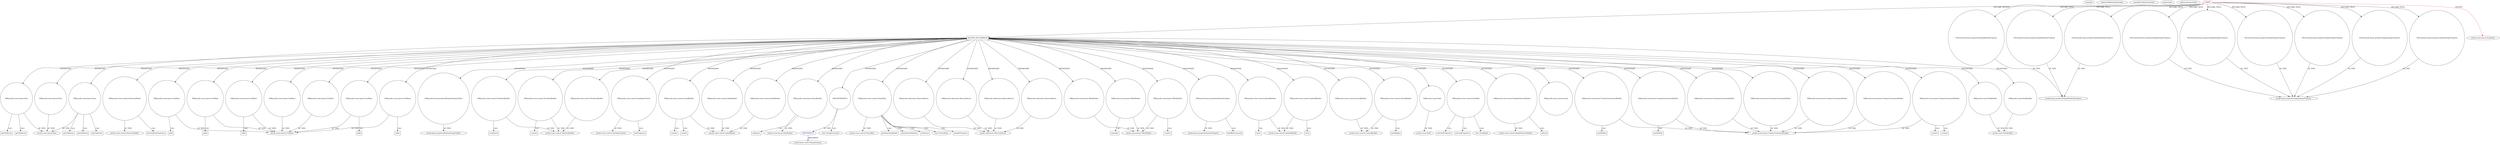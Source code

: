 digraph {
baseInfo[graphId=4319,category="pattern",isAnonymous=false,possibleRelation=true]
frameworkRelatedTypesInfo[0="javafx.scene.layout.StackPane"]
possibleCollaborationsInfo[0="4319~INSTANTIATION-CLIENT_METHOD_DECLARATION-~javafx.scene.layout.StackPane ~javafx.beans.value.ChangeListener ~false~true"]
patternInfo[frequency=2.0,patternRootClient=0]
patternInstancesInfo[0="SaiPradeepDandem-javafx2-gradient-builder~/SaiPradeepDandem-javafx2-gradient-builder/javafx2-gradient-builder-master/src/main/java/com/javafx/gradientbuilder/application/RadialSettingsLayout.java~RadialSettingsLayout~1170",1="SaiPradeepDandem-javafx2-gradient-builder~/SaiPradeepDandem-javafx2-gradient-builder/javafx2-gradient-builder-master/src/main/java/com/javafx/gradientbuilder/application/LinearSettingsLayout.java~LinearSettingsLayout~1172"]
460[label="javafx.scene.layout.ColumnConstraintsBuilder",vertexType="FRAMEWORK_CLASS_TYPE",isFrameworkType=false]
461[label="VAR:javafx.scene.layout.ColumnConstraintsBuilder",vertexType="VARIABLE_EXPRESION",isFrameworkType=false,shape=circle]
462[label="minWidth()",vertexType="INSIDE_CALL",isFrameworkType=false,shape=box]
56[label="METHOD_DECLARATION",vertexType="CLIENT_METHOD_DECLARATION",isFrameworkType=false,shape=box]
0[label="CLIENT",vertexType="ROOT_CLIENT_CLASS_DECLARATION",isFrameworkType=false,color=red]
99[label="VAR:javafx.scene.NodeBuilder",vertexType="VARIABLE_EXPRESION",isFrameworkType=false,shape=circle]
292[label="VAR:javafx.scene.NodeBuilder",vertexType="VARIABLE_EXPRESION",isFrameworkType=false,shape=circle]
322[label="VAR:javafx.scene.layout.Pane",vertexType="VARIABLE_EXPRESION",isFrameworkType=false,shape=circle]
423[label="VAR:javafx.scene.layout.Pane",vertexType="VARIABLE_EXPRESION",isFrameworkType=false,shape=circle]
93[label="VAR:javafx.scene.layout.Pane",vertexType="VARIABLE_EXPRESION",isFrameworkType=false,shape=circle]
394[label="VAR:javafx.scene.control.SelectionModel",vertexType="VARIABLE_EXPRESION",isFrameworkType=false,shape=circle]
426[label="VAR:javafx.scene.layout.GridPane",vertexType="VARIABLE_EXPRESION",isFrameworkType=false,shape=circle]
399[label="VAR:javafx.scene.layout.GridPane",vertexType="VARIABLE_EXPRESION",isFrameworkType=false,shape=circle]
408[label="VAR:javafx.scene.layout.GridPane",vertexType="VARIABLE_EXPRESION",isFrameworkType=false,shape=circle]
206[label="VAR:javafx.scene.layout.GridPane",vertexType="VARIABLE_EXPRESION",isFrameworkType=false,shape=circle]
135[label="VAR:javafx.scene.layout.GridPane",vertexType="VARIABLE_EXPRESION",isFrameworkType=false,shape=circle]
449[label="VAR:javafx.scene.layout.GridPane",vertexType="VARIABLE_EXPRESION",isFrameworkType=false,shape=circle]
169[label="VAR:javafx.scene.layout.GridPane",vertexType="VARIABLE_EXPRESION",isFrameworkType=false,shape=circle]
192[label="VAR:javafx.beans.property.BooleanPropertyBase",vertexType="VARIABLE_EXPRESION",isFrameworkType=false,shape=circle]
81[label="VAR:javafx.scene.control.TextAreaBuilder",vertexType="VARIABLE_EXPRESION",isFrameworkType=false,shape=circle]
72[label="VAR:javafx.scene.control.TextAreaBuilder",vertexType="VARIABLE_EXPRESION",isFrameworkType=false,shape=circle]
69[label="VAR:javafx.scene.control.TextAreaBuilder",vertexType="VARIABLE_EXPRESION",isFrameworkType=false,shape=circle]
87[label="VAR:javafx.scene.control.TextInputControl",vertexType="VARIABLE_EXPRESION",isFrameworkType=false,shape=circle]
10[label="FIELD:javafx.beans.property.SimpleBooleanProperty",vertexType="FIELD_DECLARATION",isFrameworkType=false,shape=circle]
89[label="javafx.scene.control.TextInputControl",vertexType="FRAMEWORK_CLASS_TYPE",isFrameworkType=false]
12[label="FIELD:javafx.beans.property.SimpleBooleanProperty",vertexType="FIELD_DECLARATION",isFrameworkType=false,shape=circle]
16[label="FIELD:javafx.beans.property.SimpleBooleanProperty",vertexType="FIELD_DECLARATION",isFrameworkType=false,shape=circle]
57[label="VAR:javafx.scene.control.LabelBuilder",vertexType="VARIABLE_EXPRESION",isFrameworkType=false,shape=circle]
66[label="VAR:javafx.scene.control.LabelBuilder",vertexType="VARIABLE_EXPRESION",isFrameworkType=false,shape=circle]
96[label="VAR:javafx.scene.control.LabelBuilder",vertexType="VARIABLE_EXPRESION",isFrameworkType=false,shape=circle]
73[label="wrapText()",vertexType="INSIDE_CALL",isFrameworkType=false,shape=box]
409[label="add()",vertexType="INSIDE_CALL",isFrameworkType=false,shape=box]
400[label="add()",vertexType="INSIDE_CALL",isFrameworkType=false,shape=box]
427[label="add()",vertexType="INSIDE_CALL",isFrameworkType=false,shape=box]
170[label="add()",vertexType="INSIDE_CALL",isFrameworkType=false,shape=box]
136[label="add()",vertexType="INSIDE_CALL",isFrameworkType=false,shape=box]
351[label="VAR:javafx.scene.layout.PaneBuilder",vertexType="VARIABLE_EXPRESION",isFrameworkType=false,shape=circle]
352[label="children()",vertexType="INSIDE_CALL",isFrameworkType=false,shape=box]
62[label="javafx.scene.NodeBuilder",vertexType="FRAMEWORK_CLASS_TYPE",isFrameworkType=false]
319[label="VAR:ANONYMOUS",vertexType="VARIABLE_EXPRESION",isFrameworkType=false,shape=circle]
95[label="javafx.scene.layout.Pane",vertexType="FRAMEWORK_CLASS_TYPE",isFrameworkType=false]
375[label="VAR:javafx.scene.control.ChoiceBox",vertexType="VARIABLE_EXPRESION",isFrameworkType=false,shape=circle]
376[label="javafx.scene.control.ChoiceBox",vertexType="FRAMEWORK_CLASS_TYPE",isFrameworkType=false]
398[label="getSelectionModel()",vertexType="INSIDE_CALL",isFrameworkType=false,shape=box]
393[label="getSelectionModel()",vertexType="INSIDE_CALL",isFrameworkType=false,shape=box]
388[label="setItems()",vertexType="INSIDE_CALL",isFrameworkType=false,shape=box]
71[label="javafx.scene.control.TextAreaBuilder",vertexType="FRAMEWORK_CLASS_TYPE",isFrameworkType=false]
478[label="VAR:javafx.scene.layout.ColumnConstraintsBuilder",vertexType="VARIABLE_EXPRESION",isFrameworkType=false,shape=circle]
470[label="VAR:javafx.scene.layout.ColumnConstraintsBuilder",vertexType="VARIABLE_EXPRESION",isFrameworkType=false,shape=circle]
467[label="VAR:javafx.scene.layout.ColumnConstraintsBuilder",vertexType="VARIABLE_EXPRESION",isFrameworkType=false,shape=circle]
475[label="VAR:javafx.scene.layout.ColumnConstraintsBuilder",vertexType="VARIABLE_EXPRESION",isFrameworkType=false,shape=circle]
464[label="VAR:javafx.scene.layout.ColumnConstraintsBuilder",vertexType="VARIABLE_EXPRESION",isFrameworkType=false,shape=circle]
458[label="VAR:javafx.scene.layout.ColumnConstraintsBuilder",vertexType="VARIABLE_EXPRESION",isFrameworkType=false,shape=circle]
452[label="VAR:javafx.collections.ObservableList",vertexType="VARIABLE_EXPRESION",isFrameworkType=false,shape=circle]
107[label="VAR:javafx.collections.ObservableList",vertexType="VARIABLE_EXPRESION",isFrameworkType=false,shape=circle]
90[label="VAR:javafx.collections.ObservableList",vertexType="VARIABLE_EXPRESION",isFrameworkType=false,shape=circle]
420[label="VAR:javafx.collections.ObservableList",vertexType="VARIABLE_EXPRESION",isFrameworkType=false,shape=circle]
20[label="FIELD:javafx.beans.property.SimpleIntegerProperty",vertexType="FIELD_DECLARATION",isFrameworkType=false,shape=circle]
18[label="FIELD:javafx.beans.property.SimpleIntegerProperty",vertexType="FIELD_DECLARATION",isFrameworkType=false,shape=circle]
6[label="FIELD:javafx.beans.property.SimpleIntegerProperty",vertexType="FIELD_DECLARATION",isFrameworkType=false,shape=circle]
8[label="FIELD:javafx.beans.property.SimpleIntegerProperty",vertexType="FIELD_DECLARATION",isFrameworkType=false,shape=circle]
4[label="FIELD:javafx.beans.property.SimpleIntegerProperty",vertexType="FIELD_DECLARATION",isFrameworkType=false,shape=circle]
2[label="FIELD:javafx.beans.property.SimpleIntegerProperty",vertexType="FIELD_DECLARATION",isFrameworkType=false,shape=circle]
414[label="VAR:javafx.scene.layout.VBoxBuilder",vertexType="VARIABLE_EXPRESION",isFrameworkType=false,shape=circle]
415[label="spacing()",vertexType="INSIDE_CALL",isFrameworkType=false,shape=box]
411[label="VAR:javafx.scene.layout.VBoxBuilder",vertexType="VARIABLE_EXPRESION",isFrameworkType=false,shape=circle]
417[label="VAR:javafx.scene.layout.VBoxBuilder",vertexType="VARIABLE_EXPRESION",isFrameworkType=false,shape=circle]
126[label="javafx.beans.property.BooleanPropertyBase",vertexType="FRAMEWORK_CLASS_TYPE",isFrameworkType=false]
11[label="javafx.beans.property.SimpleBooleanProperty",vertexType="FRAMEWORK_CLASS_TYPE",isFrameworkType=false]
320[label="ANONYMOUS",vertexType="REFERENCE_ANONYMOUS_DECLARATION",isFrameworkType=false,color=blue]
59[label="javafx.scene.control.LabelBuilder",vertexType="FRAMEWORK_CLASS_TYPE",isFrameworkType=false]
92[label="javafx.collections.ObservableList",vertexType="FRAMEWORK_INTERFACE_TYPE",isFrameworkType=false]
3[label="javafx.beans.property.SimpleIntegerProperty",vertexType="FRAMEWORK_CLASS_TYPE",isFrameworkType=false]
474[label="create()",vertexType="INSIDE_CALL",isFrameworkType=false,shape=box]
482[label="create()",vertexType="INSIDE_CALL",isFrameworkType=false,shape=box]
106[label="create()",vertexType="INSIDE_CALL",isFrameworkType=false,shape=box]
150[label="VAR:javafx.beans.property.BooleanProperty",vertexType="VARIABLE_EXPRESION",isFrameworkType=false,shape=circle]
151[label="bindBidirectional()",vertexType="INSIDE_CALL",isFrameworkType=false,shape=box]
117[label="javafx.beans.property.BooleanProperty",vertexType="FRAMEWORK_CLASS_TYPE",isFrameworkType=false]
82[label="create()",vertexType="INSIDE_CALL",isFrameworkType=false,shape=box]
418[label="create()",vertexType="INSIDE_CALL",isFrameworkType=false,shape=box]
67[label="create()",vertexType="INSIDE_CALL",isFrameworkType=false,shape=box]
336[label="getChildren()",vertexType="INSIDE_CALL",isFrameworkType=false,shape=box]
111[label="getChildren()",vertexType="INSIDE_CALL",isFrameworkType=false,shape=box]
332[label="getChildren()",vertexType="INSIDE_CALL",isFrameworkType=false,shape=box]
94[label="getChildren()",vertexType="INSIDE_CALL",isFrameworkType=false,shape=box]
323[label="getChildren()",vertexType="INSIDE_CALL",isFrameworkType=false,shape=box]
396[label="javafx.scene.control.SelectionModel",vertexType="FRAMEWORK_CLASS_TYPE",isFrameworkType=false]
63[label="VAR:javafx.scene.control.LabeledBuilder",vertexType="VARIABLE_EXPRESION",isFrameworkType=false,shape=circle]
65[label="javafx.scene.control.LabeledBuilder",vertexType="FRAMEWORK_CLASS_TYPE",isFrameworkType=false]
64[label="text()",vertexType="INSIDE_CALL",isFrameworkType=false,shape=box]
289[label="VAR:javafx.scene.control.LabeledBuilder",vertexType="VARIABLE_EXPRESION",isFrameworkType=false,shape=circle]
290[label="text()",vertexType="INSIDE_CALL",isFrameworkType=false,shape=box]
75[label="VAR:javafx.scene.control.ControlBuilder",vertexType="VARIABLE_EXPRESION",isFrameworkType=false,shape=circle]
77[label="javafx.scene.control.ControlBuilder",vertexType="FRAMEWORK_CLASS_TYPE",isFrameworkType=false]
78[label="VAR:javafx.scene.control.ControlBuilder",vertexType="VARIABLE_EXPRESION",isFrameworkType=false,shape=circle]
318[label="new ChangeListener()",vertexType="CONSTRUCTOR_CALL",isFrameworkType=false]
321[label="javafx.beans.value.ChangeListener",vertexType="FRAMEWORK_INTERFACE_TYPE",isFrameworkType=false]
374[label="new ChoiceBox()",vertexType="CONSTRUCTOR_CALL",isFrameworkType=false]
479[label="minWidth()",vertexType="INSIDE_CALL",isFrameworkType=false,shape=box]
76[label="minHeight()",vertexType="INSIDE_CALL",isFrameworkType=false,shape=box]
1[label="javafx.scene.layout.StackPane",vertexType="FRAMEWORK_CLASS_TYPE",isFrameworkType=false]
137[label="javafx.scene.layout.GridPane",vertexType="FRAMEWORK_CLASS_TYPE",isFrameworkType=false]
88[label="textProperty()",vertexType="INSIDE_CALL",isFrameworkType=false,shape=box]
325[label="VAR:javafx.scene.Node",vertexType="VARIABLE_EXPRESION",isFrameworkType=false,shape=circle]
327[label="javafx.scene.Node",vertexType="FRAMEWORK_CLASS_TYPE",isFrameworkType=false]
353[label="javafx.scene.layout.PaneBuilder",vertexType="FRAMEWORK_CLASS_TYPE",isFrameworkType=false]
413[label="javafx.scene.layout.VBoxBuilder",vertexType="FRAMEWORK_CLASS_TYPE",isFrameworkType=false]
395[label="selectedItemProperty()",vertexType="INSIDE_CALL",isFrameworkType=false,shape=box]
148[label="VAR:javafx.scene.control.CheckBox",vertexType="VARIABLE_EXPRESION",isFrameworkType=false,shape=circle]
165[label="selectedProperty()",vertexType="INSIDE_CALL",isFrameworkType=false,shape=box]
154[label="selectedProperty()",vertexType="INSIDE_CALL",isFrameworkType=false,shape=box]
147[label="new CheckBox()",vertexType="CONSTRUCTOR_CALL",isFrameworkType=false]
381[label="disableProperty()",vertexType="INSIDE_CALL",isFrameworkType=false,shape=box]
389[label="VAR:javafx.scene.control.SingleSelectionModel",vertexType="VARIABLE_EXPRESION",isFrameworkType=false,shape=circle]
390[label="select()",vertexType="INSIDE_CALL",isFrameworkType=false,shape=box]
391[label="javafx.scene.control.SingleSelectionModel",vertexType="FRAMEWORK_CLASS_TYPE",isFrameworkType=false]
447[label="VAR:javafx.scene.control.Label",vertexType="VARIABLE_EXPRESION",isFrameworkType=false,shape=circle]
56->417[label="INSTANTIATE"]
20->3[label="OF_TYPE"]
420->92[label="OF_TYPE"]
56->107[label="INSTANTIATE"]
461->462[label="CALL"]
56->414[label="INSTANTIATE"]
464->460[label="OF_TYPE"]
0->10[label="DECLARE_FIELD"]
81->82[label="CALL"]
478->479[label="CALL"]
56->452[label="INSTANTIATE"]
0->2[label="DECLARE_FIELD"]
375->376[label="OF_TYPE"]
375->381[label="CALL"]
389->391[label="OF_TYPE"]
56->478[label="INSTANTIATE"]
148->154[label="CALL"]
56->72[label="INSTANTIATE"]
56->87[label="INSTANTIATE"]
322->336[label="CALL"]
423->95[label="OF_TYPE"]
56->93[label="INSTANTIATE"]
56->90[label="INSTANTIATE"]
56->289[label="INSTANTIATE"]
56->426[label="INSTANTIATE"]
150->117[label="OF_TYPE"]
408->409[label="CALL"]
375->374[label="CALL"]
90->92[label="OF_TYPE"]
56->467[label="INSTANTIATE"]
56->192[label="INSTANTIATE"]
56->292[label="INSTANTIATE"]
292->62[label="OF_TYPE"]
56->75[label="INSTANTIATE"]
289->65[label="OF_TYPE"]
56->475[label="INSTANTIATE"]
56->206[label="INSTANTIATE"]
99->62[label="OF_TYPE"]
0->1[label="EXTEND",color=red]
417->418[label="CALL"]
150->151[label="CALL"]
10->11[label="OF_TYPE"]
72->73[label="CALL"]
56->63[label="INSTANTIATE"]
135->137[label="OF_TYPE"]
148->147[label="CALL"]
0->12[label="DECLARE_FIELD"]
56->423[label="INSTANTIATE"]
394->396[label="OF_TYPE"]
56->150[label="INSTANTIATE"]
475->460[label="OF_TYPE"]
56->351[label="INSTANTIATE"]
56->464[label="INSTANTIATE"]
56->322[label="INSTANTIATE"]
56->447[label="INSTANTIATE"]
56->57[label="INSTANTIATE"]
399->400[label="CALL"]
289->290[label="CALL"]
375->398[label="CALL"]
56->458[label="INSTANTIATE"]
319->318[label="CALL"]
56->420[label="INSTANTIATE"]
0->4[label="DECLARE_FIELD"]
461->460[label="OF_TYPE"]
56->96[label="INSTANTIATE"]
75->77[label="OF_TYPE"]
56->389[label="INSTANTIATE"]
57->59[label="OF_TYPE"]
399->137[label="OF_TYPE"]
87->89[label="OF_TYPE"]
414->413[label="OF_TYPE"]
411->413[label="OF_TYPE"]
0->16[label="DECLARE_FIELD"]
0->6[label="DECLARE_FIELD"]
375->388[label="CALL"]
0->56[label="DECLARE_METHOD"]
81->71[label="OF_TYPE"]
75->76[label="CALL"]
169->170[label="CALL"]
8->3[label="OF_TYPE"]
148->165[label="CALL"]
56->394[label="INSTANTIATE"]
426->137[label="OF_TYPE"]
93->95[label="OF_TYPE"]
169->137[label="OF_TYPE"]
66->59[label="OF_TYPE"]
322->332[label="CALL"]
56->325[label="INSTANTIATE"]
206->137[label="OF_TYPE"]
351->352[label="CALL"]
351->353[label="OF_TYPE"]
56->319[label="INSTANTIATE"]
16->11[label="OF_TYPE"]
6->3[label="OF_TYPE"]
322->95[label="OF_TYPE"]
449->137[label="OF_TYPE"]
56->99[label="INSTANTIATE"]
56->81[label="INSTANTIATE"]
87->88[label="CALL"]
56->375[label="INSTANTIATE"]
56->470[label="INSTANTIATE"]
135->136[label="CALL"]
375->393[label="CALL"]
93->111[label="CALL"]
408->137[label="OF_TYPE"]
467->460[label="OF_TYPE"]
56->449[label="INSTANTIATE"]
0->20[label="DECLARE_FIELD"]
63->64[label="CALL"]
4->3[label="OF_TYPE"]
470->460[label="OF_TYPE"]
56->69[label="INSTANTIATE"]
56->408[label="INSTANTIATE"]
56->411[label="INSTANTIATE"]
389->390[label="CALL"]
322->323[label="CALL"]
107->92[label="OF_TYPE"]
426->427[label="CALL"]
0->8[label="DECLARE_FIELD"]
93->94[label="CALL"]
72->71[label="OF_TYPE"]
78->77[label="OF_TYPE"]
452->92[label="OF_TYPE"]
464->474[label="CALL"]
414->415[label="CALL"]
2->3[label="OF_TYPE"]
56->169[label="INSTANTIATE"]
192->126[label="OF_TYPE"]
478->460[label="OF_TYPE"]
56->399[label="INSTANTIATE"]
319->320[label="OF_TYPE"]
56->66[label="INSTANTIATE"]
464->482[label="CALL"]
56->78[label="INSTANTIATE"]
0->18[label="DECLARE_FIELD"]
417->413[label="OF_TYPE"]
96->59[label="OF_TYPE"]
63->65[label="OF_TYPE"]
12->11[label="OF_TYPE"]
325->327[label="OF_TYPE"]
320->321[label="IMPLEMENT",color=blue]
458->460[label="OF_TYPE"]
66->67[label="CALL"]
394->395[label="CALL"]
66->106[label="CALL"]
69->71[label="OF_TYPE"]
56->461[label="INSTANTIATE"]
18->3[label="OF_TYPE"]
56->148[label="INSTANTIATE"]
56->135[label="INSTANTIATE"]
}

